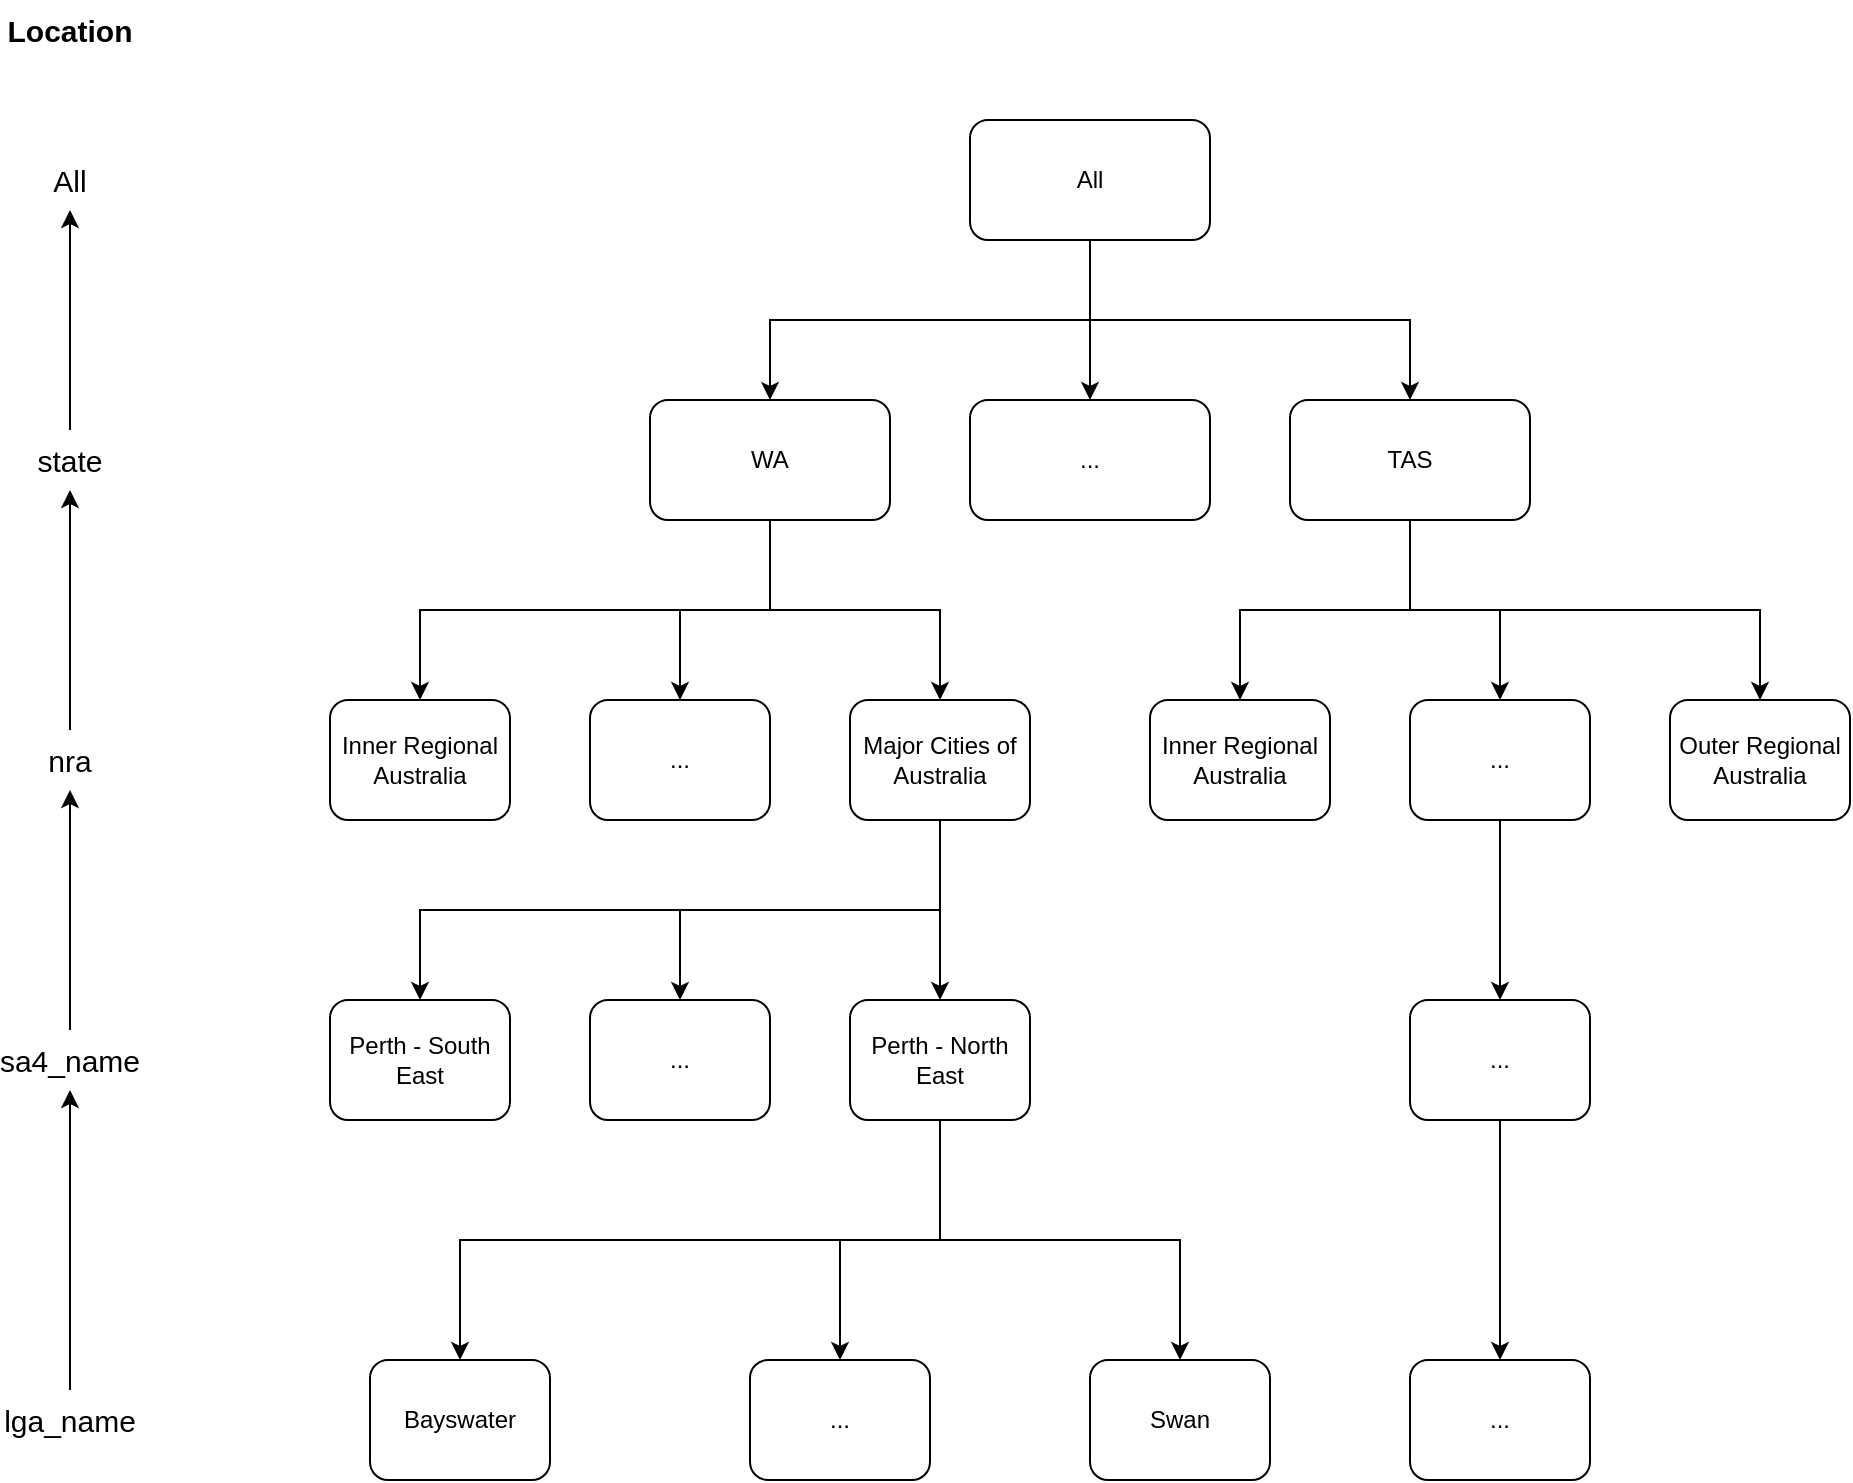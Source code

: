 <mxfile version="26.2.9">
  <diagram name="Page-1" id="H4TEkGzGTkuCqkXcQPTa">
    <mxGraphModel dx="1428" dy="795" grid="1" gridSize="10" guides="1" tooltips="1" connect="1" arrows="1" fold="1" page="1" pageScale="1" pageWidth="1000" pageHeight="1000" math="0" shadow="0">
      <root>
        <mxCell id="0" />
        <mxCell id="1" parent="0" />
        <mxCell id="LWqzl19-VqJiwV8eoeJw-1" value="&lt;b&gt;Location&lt;/b&gt;" style="text;html=1;align=center;verticalAlign=middle;whiteSpace=wrap;rounded=0;fontSize=15;" vertex="1" parent="1">
          <mxGeometry x="40" y="20" width="60" height="30" as="geometry" />
        </mxCell>
        <mxCell id="LWqzl19-VqJiwV8eoeJw-35" style="edgeStyle=orthogonalEdgeStyle;rounded=0;orthogonalLoop=1;jettySize=auto;html=1;exitX=0.5;exitY=1;exitDx=0;exitDy=0;entryX=0.5;entryY=0;entryDx=0;entryDy=0;" edge="1" parent="1" source="LWqzl19-VqJiwV8eoeJw-3" target="LWqzl19-VqJiwV8eoeJw-29">
          <mxGeometry relative="1" as="geometry" />
        </mxCell>
        <mxCell id="LWqzl19-VqJiwV8eoeJw-36" style="edgeStyle=orthogonalEdgeStyle;rounded=0;orthogonalLoop=1;jettySize=auto;html=1;exitX=0.5;exitY=1;exitDx=0;exitDy=0;entryX=0.5;entryY=0;entryDx=0;entryDy=0;" edge="1" parent="1" source="LWqzl19-VqJiwV8eoeJw-3" target="LWqzl19-VqJiwV8eoeJw-27">
          <mxGeometry relative="1" as="geometry" />
        </mxCell>
        <mxCell id="LWqzl19-VqJiwV8eoeJw-37" style="edgeStyle=orthogonalEdgeStyle;rounded=0;orthogonalLoop=1;jettySize=auto;html=1;exitX=0.5;exitY=1;exitDx=0;exitDy=0;" edge="1" parent="1" source="LWqzl19-VqJiwV8eoeJw-3" target="LWqzl19-VqJiwV8eoeJw-28">
          <mxGeometry relative="1" as="geometry" />
        </mxCell>
        <mxCell id="LWqzl19-VqJiwV8eoeJw-3" value="All" style="rounded=1;whiteSpace=wrap;html=1;" vertex="1" parent="1">
          <mxGeometry x="520" y="80" width="120" height="60" as="geometry" />
        </mxCell>
        <mxCell id="LWqzl19-VqJiwV8eoeJw-4" value="All" style="text;html=1;align=center;verticalAlign=middle;whiteSpace=wrap;rounded=0;fontSize=15;" vertex="1" parent="1">
          <mxGeometry x="40" y="95" width="60" height="30" as="geometry" />
        </mxCell>
        <mxCell id="LWqzl19-VqJiwV8eoeJw-47" style="edgeStyle=orthogonalEdgeStyle;rounded=0;orthogonalLoop=1;jettySize=auto;html=1;exitX=0.5;exitY=0;exitDx=0;exitDy=0;entryX=0.5;entryY=1;entryDx=0;entryDy=0;" edge="1" parent="1" source="LWqzl19-VqJiwV8eoeJw-5" target="LWqzl19-VqJiwV8eoeJw-26">
          <mxGeometry relative="1" as="geometry" />
        </mxCell>
        <mxCell id="LWqzl19-VqJiwV8eoeJw-5" value="nra" style="text;html=1;align=center;verticalAlign=middle;whiteSpace=wrap;rounded=0;fontSize=15;" vertex="1" parent="1">
          <mxGeometry x="40" y="385" width="60" height="30" as="geometry" />
        </mxCell>
        <mxCell id="LWqzl19-VqJiwV8eoeJw-46" style="edgeStyle=orthogonalEdgeStyle;rounded=0;orthogonalLoop=1;jettySize=auto;html=1;exitX=0.5;exitY=0;exitDx=0;exitDy=0;entryX=0.5;entryY=1;entryDx=0;entryDy=0;" edge="1" parent="1" source="LWqzl19-VqJiwV8eoeJw-6" target="LWqzl19-VqJiwV8eoeJw-5">
          <mxGeometry relative="1" as="geometry" />
        </mxCell>
        <mxCell id="LWqzl19-VqJiwV8eoeJw-6" value="sa4_name" style="text;html=1;align=center;verticalAlign=middle;whiteSpace=wrap;rounded=0;fontSize=15;" vertex="1" parent="1">
          <mxGeometry x="40" y="535" width="60" height="30" as="geometry" />
        </mxCell>
        <mxCell id="LWqzl19-VqJiwV8eoeJw-67" style="edgeStyle=orthogonalEdgeStyle;rounded=0;orthogonalLoop=1;jettySize=auto;html=1;exitX=0.5;exitY=0;exitDx=0;exitDy=0;entryX=0.5;entryY=1;entryDx=0;entryDy=0;" edge="1" parent="1" source="LWqzl19-VqJiwV8eoeJw-26" target="LWqzl19-VqJiwV8eoeJw-4">
          <mxGeometry relative="1" as="geometry" />
        </mxCell>
        <mxCell id="LWqzl19-VqJiwV8eoeJw-26" value="state" style="text;html=1;align=center;verticalAlign=middle;whiteSpace=wrap;rounded=0;fontSize=15;" vertex="1" parent="1">
          <mxGeometry x="40" y="235" width="60" height="30" as="geometry" />
        </mxCell>
        <mxCell id="LWqzl19-VqJiwV8eoeJw-34" style="edgeStyle=orthogonalEdgeStyle;rounded=0;orthogonalLoop=1;jettySize=auto;html=1;exitX=0.5;exitY=1;exitDx=0;exitDy=0;entryX=0.5;entryY=0;entryDx=0;entryDy=0;" edge="1" parent="1" source="LWqzl19-VqJiwV8eoeJw-27" target="LWqzl19-VqJiwV8eoeJw-30">
          <mxGeometry relative="1" as="geometry" />
        </mxCell>
        <mxCell id="LWqzl19-VqJiwV8eoeJw-39" style="edgeStyle=orthogonalEdgeStyle;rounded=0;orthogonalLoop=1;jettySize=auto;html=1;exitX=0.5;exitY=1;exitDx=0;exitDy=0;entryX=0.5;entryY=0;entryDx=0;entryDy=0;" edge="1" parent="1" source="LWqzl19-VqJiwV8eoeJw-27" target="LWqzl19-VqJiwV8eoeJw-31">
          <mxGeometry relative="1" as="geometry" />
        </mxCell>
        <mxCell id="LWqzl19-VqJiwV8eoeJw-45" style="edgeStyle=orthogonalEdgeStyle;rounded=0;orthogonalLoop=1;jettySize=auto;html=1;exitX=0.5;exitY=1;exitDx=0;exitDy=0;entryX=0.5;entryY=0;entryDx=0;entryDy=0;" edge="1" parent="1" source="LWqzl19-VqJiwV8eoeJw-27" target="LWqzl19-VqJiwV8eoeJw-42">
          <mxGeometry relative="1" as="geometry" />
        </mxCell>
        <mxCell id="LWqzl19-VqJiwV8eoeJw-27" value="WA" style="rounded=1;whiteSpace=wrap;html=1;" vertex="1" parent="1">
          <mxGeometry x="360" y="220" width="120" height="60" as="geometry" />
        </mxCell>
        <mxCell id="LWqzl19-VqJiwV8eoeJw-40" style="edgeStyle=orthogonalEdgeStyle;rounded=0;orthogonalLoop=1;jettySize=auto;html=1;exitX=0.5;exitY=1;exitDx=0;exitDy=0;entryX=0.5;entryY=0;entryDx=0;entryDy=0;" edge="1" parent="1" source="LWqzl19-VqJiwV8eoeJw-28" target="LWqzl19-VqJiwV8eoeJw-32">
          <mxGeometry relative="1" as="geometry" />
        </mxCell>
        <mxCell id="LWqzl19-VqJiwV8eoeJw-41" style="edgeStyle=orthogonalEdgeStyle;rounded=0;orthogonalLoop=1;jettySize=auto;html=1;exitX=0.5;exitY=1;exitDx=0;exitDy=0;entryX=0.5;entryY=0;entryDx=0;entryDy=0;" edge="1" parent="1" source="LWqzl19-VqJiwV8eoeJw-28" target="LWqzl19-VqJiwV8eoeJw-33">
          <mxGeometry relative="1" as="geometry" />
        </mxCell>
        <mxCell id="LWqzl19-VqJiwV8eoeJw-44" style="edgeStyle=orthogonalEdgeStyle;rounded=0;orthogonalLoop=1;jettySize=auto;html=1;exitX=0.5;exitY=1;exitDx=0;exitDy=0;entryX=0.5;entryY=0;entryDx=0;entryDy=0;" edge="1" parent="1" source="LWqzl19-VqJiwV8eoeJw-28" target="LWqzl19-VqJiwV8eoeJw-43">
          <mxGeometry relative="1" as="geometry" />
        </mxCell>
        <mxCell id="LWqzl19-VqJiwV8eoeJw-28" value="TAS" style="rounded=1;whiteSpace=wrap;html=1;" vertex="1" parent="1">
          <mxGeometry x="680" y="220" width="120" height="60" as="geometry" />
        </mxCell>
        <mxCell id="LWqzl19-VqJiwV8eoeJw-29" value="..." style="rounded=1;whiteSpace=wrap;html=1;" vertex="1" parent="1">
          <mxGeometry x="520" y="220" width="120" height="60" as="geometry" />
        </mxCell>
        <mxCell id="LWqzl19-VqJiwV8eoeJw-30" value="Inner Regional Australia" style="rounded=1;whiteSpace=wrap;html=1;" vertex="1" parent="1">
          <mxGeometry x="200" y="370" width="90" height="60" as="geometry" />
        </mxCell>
        <mxCell id="LWqzl19-VqJiwV8eoeJw-56" style="edgeStyle=orthogonalEdgeStyle;rounded=0;orthogonalLoop=1;jettySize=auto;html=1;exitX=0.5;exitY=1;exitDx=0;exitDy=0;" edge="1" parent="1" source="LWqzl19-VqJiwV8eoeJw-31" target="LWqzl19-VqJiwV8eoeJw-50">
          <mxGeometry relative="1" as="geometry" />
        </mxCell>
        <mxCell id="LWqzl19-VqJiwV8eoeJw-57" style="edgeStyle=orthogonalEdgeStyle;rounded=0;orthogonalLoop=1;jettySize=auto;html=1;exitX=0.5;exitY=1;exitDx=0;exitDy=0;entryX=0.5;entryY=0;entryDx=0;entryDy=0;" edge="1" parent="1" source="LWqzl19-VqJiwV8eoeJw-31" target="LWqzl19-VqJiwV8eoeJw-51">
          <mxGeometry relative="1" as="geometry" />
        </mxCell>
        <mxCell id="LWqzl19-VqJiwV8eoeJw-58" style="edgeStyle=orthogonalEdgeStyle;rounded=0;orthogonalLoop=1;jettySize=auto;html=1;exitX=0.5;exitY=1;exitDx=0;exitDy=0;entryX=0.5;entryY=0;entryDx=0;entryDy=0;" edge="1" parent="1" source="LWqzl19-VqJiwV8eoeJw-31" target="LWqzl19-VqJiwV8eoeJw-49">
          <mxGeometry relative="1" as="geometry" />
        </mxCell>
        <mxCell id="LWqzl19-VqJiwV8eoeJw-31" value="Major Cities of Australia" style="rounded=1;whiteSpace=wrap;html=1;" vertex="1" parent="1">
          <mxGeometry x="460" y="370" width="90" height="60" as="geometry" />
        </mxCell>
        <mxCell id="LWqzl19-VqJiwV8eoeJw-32" value="Inner Regional Australia" style="rounded=1;whiteSpace=wrap;html=1;" vertex="1" parent="1">
          <mxGeometry x="610" y="370" width="90" height="60" as="geometry" />
        </mxCell>
        <mxCell id="LWqzl19-VqJiwV8eoeJw-33" value="Outer Regional Australia" style="rounded=1;whiteSpace=wrap;html=1;" vertex="1" parent="1">
          <mxGeometry x="870" y="370" width="90" height="60" as="geometry" />
        </mxCell>
        <mxCell id="LWqzl19-VqJiwV8eoeJw-42" value="..." style="rounded=1;whiteSpace=wrap;html=1;" vertex="1" parent="1">
          <mxGeometry x="330" y="370" width="90" height="60" as="geometry" />
        </mxCell>
        <mxCell id="LWqzl19-VqJiwV8eoeJw-65" style="edgeStyle=orthogonalEdgeStyle;rounded=0;orthogonalLoop=1;jettySize=auto;html=1;exitX=0.5;exitY=1;exitDx=0;exitDy=0;entryX=0.5;entryY=0;entryDx=0;entryDy=0;" edge="1" parent="1" source="LWqzl19-VqJiwV8eoeJw-43" target="LWqzl19-VqJiwV8eoeJw-63">
          <mxGeometry relative="1" as="geometry" />
        </mxCell>
        <mxCell id="LWqzl19-VqJiwV8eoeJw-43" value="..." style="rounded=1;whiteSpace=wrap;html=1;" vertex="1" parent="1">
          <mxGeometry x="740" y="370" width="90" height="60" as="geometry" />
        </mxCell>
        <mxCell id="LWqzl19-VqJiwV8eoeJw-59" style="edgeStyle=orthogonalEdgeStyle;rounded=0;orthogonalLoop=1;jettySize=auto;html=1;exitX=0.5;exitY=1;exitDx=0;exitDy=0;entryX=0.5;entryY=0;entryDx=0;entryDy=0;" edge="1" parent="1" source="LWqzl19-VqJiwV8eoeJw-49" target="LWqzl19-VqJiwV8eoeJw-55">
          <mxGeometry relative="1" as="geometry" />
        </mxCell>
        <mxCell id="LWqzl19-VqJiwV8eoeJw-60" style="edgeStyle=orthogonalEdgeStyle;rounded=0;orthogonalLoop=1;jettySize=auto;html=1;exitX=0.5;exitY=1;exitDx=0;exitDy=0;entryX=0.5;entryY=0;entryDx=0;entryDy=0;" edge="1" parent="1" source="LWqzl19-VqJiwV8eoeJw-49" target="LWqzl19-VqJiwV8eoeJw-53">
          <mxGeometry relative="1" as="geometry" />
        </mxCell>
        <mxCell id="LWqzl19-VqJiwV8eoeJw-61" style="edgeStyle=orthogonalEdgeStyle;rounded=0;orthogonalLoop=1;jettySize=auto;html=1;exitX=0.5;exitY=1;exitDx=0;exitDy=0;entryX=0.5;entryY=0;entryDx=0;entryDy=0;" edge="1" parent="1" source="LWqzl19-VqJiwV8eoeJw-49" target="LWqzl19-VqJiwV8eoeJw-54">
          <mxGeometry relative="1" as="geometry" />
        </mxCell>
        <mxCell id="LWqzl19-VqJiwV8eoeJw-49" value="Perth - North East" style="rounded=1;whiteSpace=wrap;html=1;" vertex="1" parent="1">
          <mxGeometry x="460" y="520" width="90" height="60" as="geometry" />
        </mxCell>
        <mxCell id="LWqzl19-VqJiwV8eoeJw-50" value="Perth - South East" style="rounded=1;whiteSpace=wrap;html=1;" vertex="1" parent="1">
          <mxGeometry x="200" y="520" width="90" height="60" as="geometry" />
        </mxCell>
        <mxCell id="LWqzl19-VqJiwV8eoeJw-51" value="..." style="rounded=1;whiteSpace=wrap;html=1;" vertex="1" parent="1">
          <mxGeometry x="330" y="520" width="90" height="60" as="geometry" />
        </mxCell>
        <mxCell id="LWqzl19-VqJiwV8eoeJw-62" style="edgeStyle=orthogonalEdgeStyle;rounded=0;orthogonalLoop=1;jettySize=auto;html=1;exitX=0.5;exitY=0;exitDx=0;exitDy=0;entryX=0.5;entryY=1;entryDx=0;entryDy=0;" edge="1" parent="1" source="LWqzl19-VqJiwV8eoeJw-52" target="LWqzl19-VqJiwV8eoeJw-6">
          <mxGeometry relative="1" as="geometry" />
        </mxCell>
        <mxCell id="LWqzl19-VqJiwV8eoeJw-52" value="lga_name" style="text;html=1;align=center;verticalAlign=middle;whiteSpace=wrap;rounded=0;fontSize=15;" vertex="1" parent="1">
          <mxGeometry x="40" y="715" width="60" height="30" as="geometry" />
        </mxCell>
        <mxCell id="LWqzl19-VqJiwV8eoeJw-53" value="..." style="rounded=1;whiteSpace=wrap;html=1;" vertex="1" parent="1">
          <mxGeometry x="410" y="700" width="90" height="60" as="geometry" />
        </mxCell>
        <mxCell id="LWqzl19-VqJiwV8eoeJw-54" value="Bayswater" style="rounded=1;whiteSpace=wrap;html=1;" vertex="1" parent="1">
          <mxGeometry x="220" y="700" width="90" height="60" as="geometry" />
        </mxCell>
        <mxCell id="LWqzl19-VqJiwV8eoeJw-55" value="Swan" style="rounded=1;whiteSpace=wrap;html=1;" vertex="1" parent="1">
          <mxGeometry x="580" y="700" width="90" height="60" as="geometry" />
        </mxCell>
        <mxCell id="LWqzl19-VqJiwV8eoeJw-66" style="edgeStyle=orthogonalEdgeStyle;rounded=0;orthogonalLoop=1;jettySize=auto;html=1;exitX=0.5;exitY=1;exitDx=0;exitDy=0;entryX=0.5;entryY=0;entryDx=0;entryDy=0;" edge="1" parent="1" source="LWqzl19-VqJiwV8eoeJw-63" target="LWqzl19-VqJiwV8eoeJw-64">
          <mxGeometry relative="1" as="geometry" />
        </mxCell>
        <mxCell id="LWqzl19-VqJiwV8eoeJw-63" value="..." style="rounded=1;whiteSpace=wrap;html=1;" vertex="1" parent="1">
          <mxGeometry x="740" y="520" width="90" height="60" as="geometry" />
        </mxCell>
        <mxCell id="LWqzl19-VqJiwV8eoeJw-64" value="..." style="rounded=1;whiteSpace=wrap;html=1;" vertex="1" parent="1">
          <mxGeometry x="740" y="700" width="90" height="60" as="geometry" />
        </mxCell>
      </root>
    </mxGraphModel>
  </diagram>
</mxfile>
